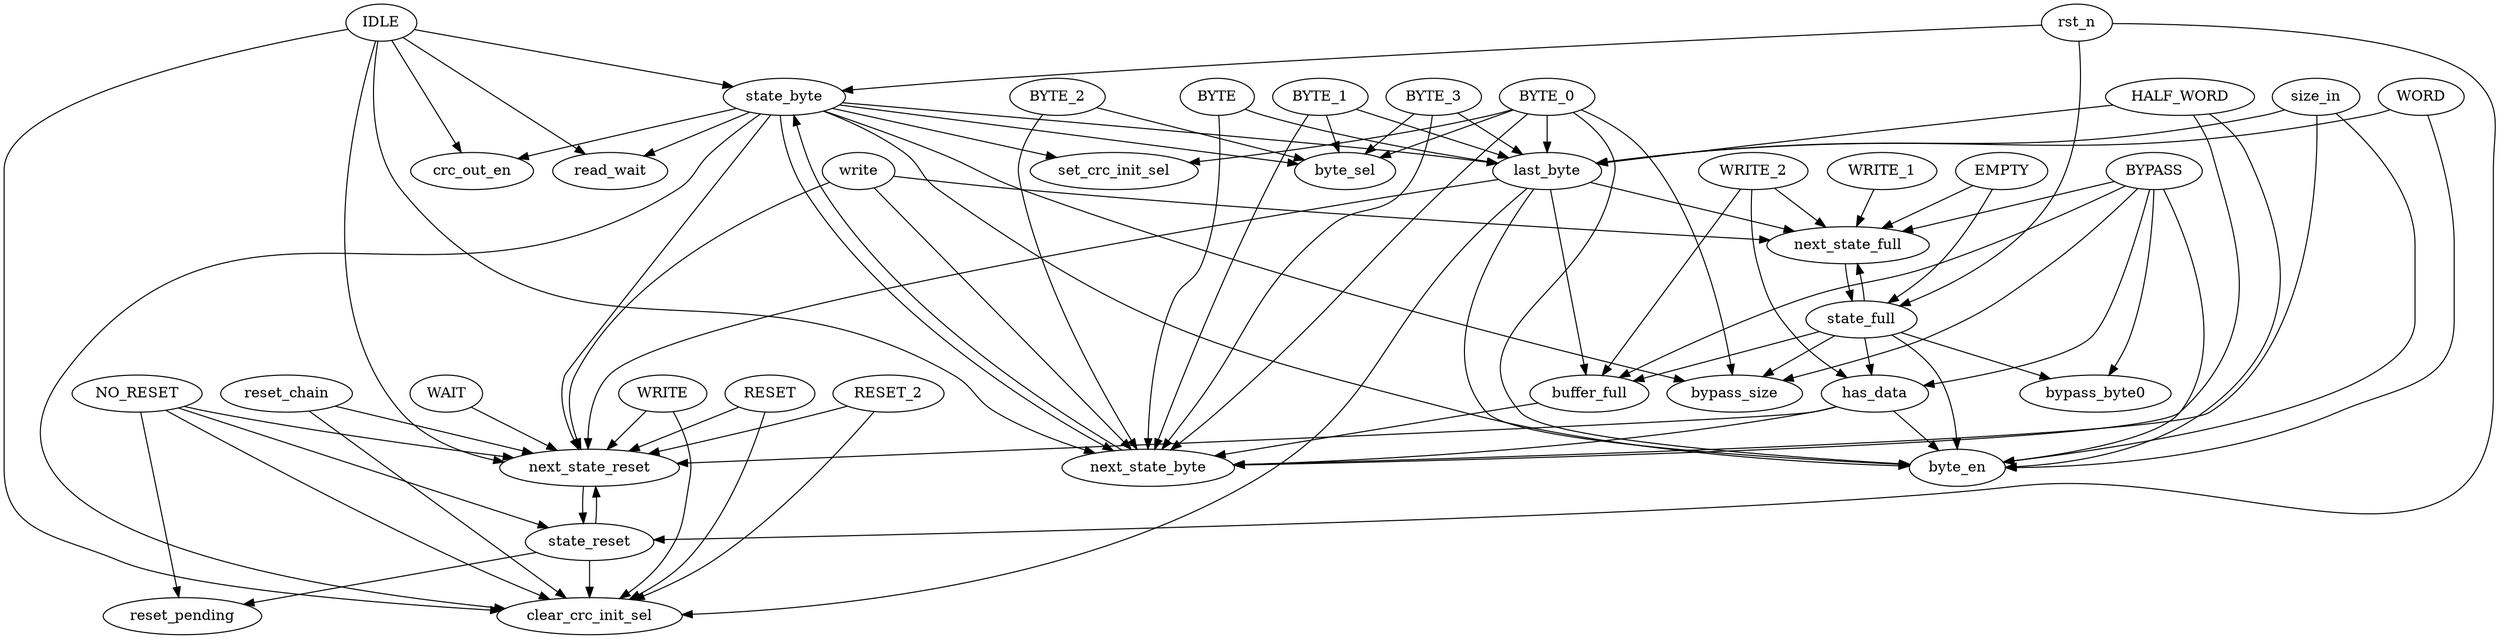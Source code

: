 strict digraph "" {
	RESET -> clear_crc_init_sel	 [weight=1.0];
	RESET -> next_state_reset	 [weight=5.0];
	RESET_2 -> clear_crc_init_sel	 [weight=1.0];
	RESET_2 -> next_state_reset	 [weight=2.0];
	state_byte -> bypass_size	 [weight=1.0];
	state_byte -> byte_sel	 [weight=4.0];
	state_byte -> last_byte	 [weight=1.0];
	state_byte -> read_wait	 [weight=1.0];
	state_byte -> next_state_byte	 [weight=10.0];
	state_byte -> clear_crc_init_sel	 [weight=1.0];
	state_byte -> next_state_reset	 [weight=1.0];
	state_byte -> byte_en	 [weight=1.0];
	state_byte -> set_crc_init_sel	 [weight=1.0];
	state_byte -> crc_out_en	 [weight=1.0];
	WRITE_2 -> has_data	 [weight=1.0];
	WRITE_2 -> next_state_full	 [weight=1.0];
	WRITE_2 -> buffer_full	 [weight=1.0];
	WRITE_1 -> next_state_full	 [weight=3.0];
	reset_chain -> clear_crc_init_sel	 [weight=1.0];
	reset_chain -> next_state_reset	 [weight=5.0];
	EMPTY -> state_full	 [weight=1.0];
	EMPTY -> next_state_full	 [weight=2.0];
	has_data -> next_state_byte	 [weight=5.0];
	has_data -> next_state_reset	 [weight=3.0];
	has_data -> byte_en	 [weight=1.0];
	size_in -> last_byte	 [weight=1.0];
	size_in -> next_state_byte	 [weight=5.0];
	size_in -> byte_en	 [weight=1.0];
	last_byte -> next_state_full	 [weight=4.0];
	last_byte -> clear_crc_init_sel	 [weight=1.0];
	last_byte -> buffer_full	 [weight=1.0];
	last_byte -> next_state_reset	 [weight=11.0];
	last_byte -> byte_en	 [weight=1.0];
	state_full -> bypass_size	 [weight=1.0];
	state_full -> bypass_byte0	 [weight=1.0];
	state_full -> has_data	 [weight=1.0];
	state_full -> next_state_full	 [weight=6.0];
	state_full -> buffer_full	 [weight=1.0];
	state_full -> byte_en	 [weight=1.0];
	next_state_full -> state_full	 [weight=1.0];
	write -> next_state_full	 [weight=5.0];
	write -> next_state_byte	 [weight=6.0];
	write -> next_state_reset	 [weight=3.0];
	next_state_byte -> state_byte	 [weight=1.0];
	IDLE -> state_byte	 [weight=1.0];
	IDLE -> read_wait	 [weight=1.0];
	IDLE -> next_state_byte	 [weight=4.0];
	IDLE -> clear_crc_init_sel	 [weight=1.0];
	IDLE -> next_state_reset	 [weight=1.0];
	IDLE -> crc_out_en	 [weight=1.0];
	BYPASS -> bypass_size	 [weight=1.0];
	BYPASS -> bypass_byte0	 [weight=1.0];
	BYPASS -> has_data	 [weight=1.0];
	BYPASS -> next_state_full	 [weight=1.0];
	BYPASS -> buffer_full	 [weight=1.0];
	BYPASS -> byte_en	 [weight=1.0];
	BYTE_1 -> byte_sel	 [weight=1.0];
	BYTE_1 -> last_byte	 [weight=1.0];
	BYTE_1 -> next_state_byte	 [weight=1.0];
	BYTE_0 -> bypass_size	 [weight=1.0];
	BYTE_0 -> byte_sel	 [weight=1.0];
	BYTE_0 -> last_byte	 [weight=1.0];
	BYTE_0 -> next_state_byte	 [weight=3.0];
	BYTE_0 -> byte_en	 [weight=1.0];
	BYTE_0 -> set_crc_init_sel	 [weight=1.0];
	BYTE_3 -> byte_sel	 [weight=1.0];
	BYTE_3 -> last_byte	 [weight=1.0];
	BYTE_3 -> next_state_byte	 [weight=1.0];
	BYTE_2 -> byte_sel	 [weight=1.0];
	BYTE_2 -> next_state_byte	 [weight=1.0];
	rst_n -> state_byte	 [weight=2.0];
	rst_n -> state_full	 [weight=2.0];
	rst_n -> state_reset	 [weight=2.0];
	buffer_full -> next_state_byte	 [weight=4.0];
	WRITE -> clear_crc_init_sel	 [weight=1.0];
	WRITE -> next_state_reset	 [weight=4.0];
	next_state_reset -> state_reset	 [weight=1.0];
	WORD -> last_byte	 [weight=1.0];
	WORD -> byte_en	 [weight=1.0];
	BYTE -> last_byte	 [weight=1.0];
	BYTE -> next_state_byte	 [weight=2.0];
	HALF_WORD -> last_byte	 [weight=1.0];
	HALF_WORD -> next_state_byte	 [weight=3.0];
	HALF_WORD -> byte_en	 [weight=1.0];
	WAIT -> next_state_reset	 [weight=2.0];
	NO_RESET -> clear_crc_init_sel	 [weight=1.0];
	NO_RESET -> next_state_reset	 [weight=2.0];
	NO_RESET -> reset_pending	 [weight=1.0];
	NO_RESET -> state_reset	 [weight=1.0];
	state_reset -> clear_crc_init_sel	 [weight=1.0];
	state_reset -> next_state_reset	 [weight=11.0];
	state_reset -> reset_pending	 [weight=1.0];
}
